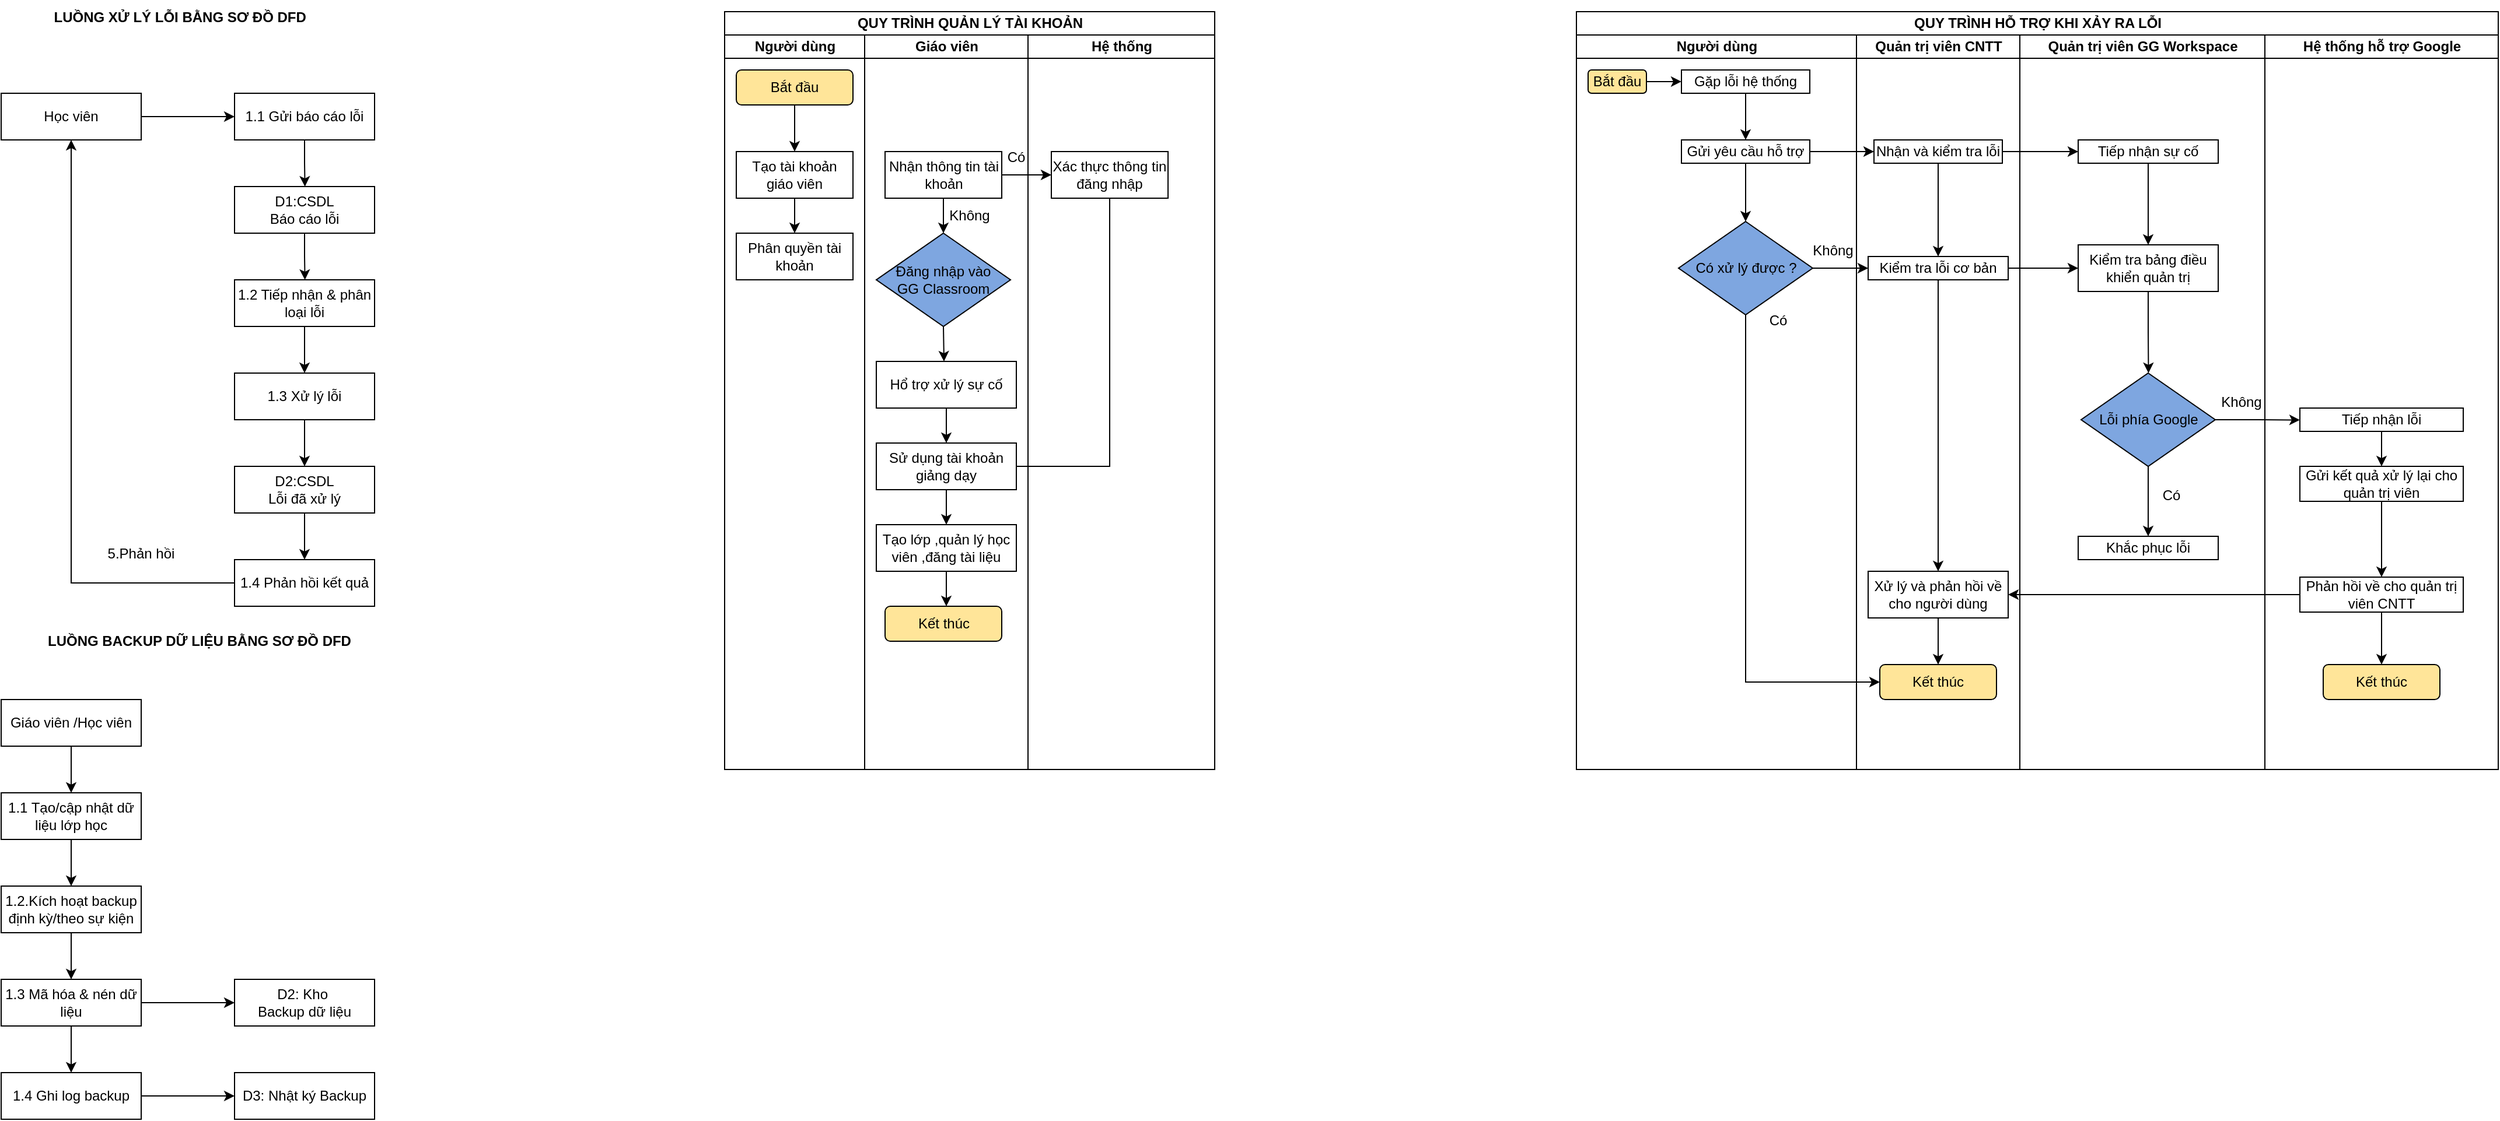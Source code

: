 <mxfile version="26.2.12">
  <diagram name="Page-1" id="2YBvvXClWsGukQMizWep">
    <mxGraphModel dx="2938" dy="1054" grid="1" gridSize="10" guides="1" tooltips="1" connect="1" arrows="1" fold="1" page="1" pageScale="1" pageWidth="850" pageHeight="1100" math="0" shadow="0">
      <root>
        <mxCell id="0" />
        <mxCell id="1" parent="0" />
        <mxCell id="YN-AbOxAB9IHfIeV8c2e-1" value="QUY TRÌNH QUẢN LÝ TÀI KHOẢN" style="swimlane;childLayout=stackLayout;resizeParent=1;resizeParentMax=0;startSize=20;html=1;" parent="1" vertex="1">
          <mxGeometry x="-180.0" y="50" width="420" height="650" as="geometry" />
        </mxCell>
        <mxCell id="YN-AbOxAB9IHfIeV8c2e-2" value="Người dùng" style="swimlane;startSize=20;html=1;" parent="YN-AbOxAB9IHfIeV8c2e-1" vertex="1">
          <mxGeometry y="20" width="120" height="630" as="geometry" />
        </mxCell>
        <mxCell id="YN-AbOxAB9IHfIeV8c2e-6" value="Bắt đầu" style="rounded=1;whiteSpace=wrap;html=1;fillColor=#FFE599;" parent="YN-AbOxAB9IHfIeV8c2e-2" vertex="1">
          <mxGeometry x="10" y="30" width="100" height="30" as="geometry" />
        </mxCell>
        <mxCell id="YN-AbOxAB9IHfIeV8c2e-8" value="Tạo tài khoản giáo viên" style="rounded=0;whiteSpace=wrap;html=1;" parent="YN-AbOxAB9IHfIeV8c2e-2" vertex="1">
          <mxGeometry x="10" y="100" width="100" height="40" as="geometry" />
        </mxCell>
        <mxCell id="YN-AbOxAB9IHfIeV8c2e-7" style="edgeStyle=orthogonalEdgeStyle;rounded=0;orthogonalLoop=1;jettySize=auto;html=1;exitX=0.5;exitY=1;exitDx=0;exitDy=0;" parent="YN-AbOxAB9IHfIeV8c2e-2" source="YN-AbOxAB9IHfIeV8c2e-6" target="YN-AbOxAB9IHfIeV8c2e-8" edge="1">
          <mxGeometry relative="1" as="geometry">
            <mxPoint x="60.0" y="90" as="targetPoint" />
          </mxGeometry>
        </mxCell>
        <mxCell id="YN-AbOxAB9IHfIeV8c2e-10" value="Phân quyền tài khoản" style="rounded=0;whiteSpace=wrap;html=1;" parent="YN-AbOxAB9IHfIeV8c2e-2" vertex="1">
          <mxGeometry x="10.0" y="170" width="100" height="40" as="geometry" />
        </mxCell>
        <mxCell id="YN-AbOxAB9IHfIeV8c2e-9" style="edgeStyle=orthogonalEdgeStyle;rounded=0;orthogonalLoop=1;jettySize=auto;html=1;exitX=0.5;exitY=1;exitDx=0;exitDy=0;" parent="YN-AbOxAB9IHfIeV8c2e-2" source="YN-AbOxAB9IHfIeV8c2e-8" target="YN-AbOxAB9IHfIeV8c2e-10" edge="1">
          <mxGeometry relative="1" as="geometry">
            <mxPoint x="60.0" y="170" as="targetPoint" />
          </mxGeometry>
        </mxCell>
        <mxCell id="YN-AbOxAB9IHfIeV8c2e-3" value="Giáo viên" style="swimlane;startSize=20;html=1;" parent="YN-AbOxAB9IHfIeV8c2e-1" vertex="1">
          <mxGeometry x="120" y="20" width="140" height="630" as="geometry" />
        </mxCell>
        <mxCell id="YN-AbOxAB9IHfIeV8c2e-15" style="edgeStyle=orthogonalEdgeStyle;rounded=0;orthogonalLoop=1;jettySize=auto;html=1;exitX=0.5;exitY=1;exitDx=0;exitDy=0;entryX=0.5;entryY=0;entryDx=0;entryDy=0;" parent="YN-AbOxAB9IHfIeV8c2e-3" source="YN-AbOxAB9IHfIeV8c2e-11" target="YN-AbOxAB9IHfIeV8c2e-13" edge="1">
          <mxGeometry relative="1" as="geometry" />
        </mxCell>
        <mxCell id="YN-AbOxAB9IHfIeV8c2e-24" style="edgeStyle=orthogonalEdgeStyle;rounded=0;orthogonalLoop=1;jettySize=auto;html=1;exitX=1;exitY=0.5;exitDx=0;exitDy=0;" parent="YN-AbOxAB9IHfIeV8c2e-3" source="YN-AbOxAB9IHfIeV8c2e-11" edge="1">
          <mxGeometry relative="1" as="geometry">
            <mxPoint x="160.0" y="120" as="targetPoint" />
          </mxGeometry>
        </mxCell>
        <mxCell id="YN-AbOxAB9IHfIeV8c2e-11" value="Nhận thông tin tài khoản" style="rounded=0;whiteSpace=wrap;html=1;" parent="YN-AbOxAB9IHfIeV8c2e-3" vertex="1">
          <mxGeometry x="17.5" y="100" width="100" height="40" as="geometry" />
        </mxCell>
        <mxCell id="YN-AbOxAB9IHfIeV8c2e-16" style="edgeStyle=orthogonalEdgeStyle;rounded=0;orthogonalLoop=1;jettySize=auto;html=1;exitX=0.5;exitY=1;exitDx=0;exitDy=0;" parent="YN-AbOxAB9IHfIeV8c2e-3" source="YN-AbOxAB9IHfIeV8c2e-13" edge="1">
          <mxGeometry relative="1" as="geometry">
            <mxPoint x="68.0" y="280" as="targetPoint" />
          </mxGeometry>
        </mxCell>
        <mxCell id="YN-AbOxAB9IHfIeV8c2e-13" value="Đăng nhập vào&lt;br&gt;GG Classroom" style="rhombus;whiteSpace=wrap;html=1;fillColor=#7EA6E0;" parent="YN-AbOxAB9IHfIeV8c2e-3" vertex="1">
          <mxGeometry x="10" y="170" width="115" height="80" as="geometry" />
        </mxCell>
        <mxCell id="YN-AbOxAB9IHfIeV8c2e-17" value="Hổ trợ xử lý sự cố" style="rounded=0;whiteSpace=wrap;html=1;" parent="YN-AbOxAB9IHfIeV8c2e-3" vertex="1">
          <mxGeometry x="10" y="280" width="120" height="40" as="geometry" />
        </mxCell>
        <mxCell id="YN-AbOxAB9IHfIeV8c2e-19" value="Sử dụng tài khoản giảng dạy" style="rounded=0;whiteSpace=wrap;html=1;" parent="YN-AbOxAB9IHfIeV8c2e-3" vertex="1">
          <mxGeometry x="10" y="350" width="120" height="40" as="geometry" />
        </mxCell>
        <mxCell id="YN-AbOxAB9IHfIeV8c2e-18" style="edgeStyle=orthogonalEdgeStyle;rounded=0;orthogonalLoop=1;jettySize=auto;html=1;exitX=0.5;exitY=1;exitDx=0;exitDy=0;" parent="YN-AbOxAB9IHfIeV8c2e-3" source="YN-AbOxAB9IHfIeV8c2e-17" target="YN-AbOxAB9IHfIeV8c2e-19" edge="1">
          <mxGeometry relative="1" as="geometry">
            <mxPoint x="70.0" y="360" as="targetPoint" />
          </mxGeometry>
        </mxCell>
        <mxCell id="YN-AbOxAB9IHfIeV8c2e-20" style="edgeStyle=orthogonalEdgeStyle;rounded=0;orthogonalLoop=1;jettySize=auto;html=1;exitX=0.5;exitY=1;exitDx=0;exitDy=0;" parent="YN-AbOxAB9IHfIeV8c2e-3" source="YN-AbOxAB9IHfIeV8c2e-19" edge="1">
          <mxGeometry relative="1" as="geometry">
            <mxPoint x="70.0" y="420" as="targetPoint" />
          </mxGeometry>
        </mxCell>
        <mxCell id="YN-AbOxAB9IHfIeV8c2e-28" value="Có" style="text;html=1;align=center;verticalAlign=middle;whiteSpace=wrap;rounded=0;" parent="YN-AbOxAB9IHfIeV8c2e-3" vertex="1">
          <mxGeometry x="100.0" y="90" width="60" height="30" as="geometry" />
        </mxCell>
        <mxCell id="YN-AbOxAB9IHfIeV8c2e-29" value="Không" style="text;html=1;align=center;verticalAlign=middle;whiteSpace=wrap;rounded=0;" parent="YN-AbOxAB9IHfIeV8c2e-3" vertex="1">
          <mxGeometry x="60.0" y="140" width="60" height="30" as="geometry" />
        </mxCell>
        <mxCell id="YN-AbOxAB9IHfIeV8c2e-44" style="edgeStyle=orthogonalEdgeStyle;rounded=0;orthogonalLoop=1;jettySize=auto;html=1;exitX=0.5;exitY=1;exitDx=0;exitDy=0;" parent="YN-AbOxAB9IHfIeV8c2e-3" source="YN-AbOxAB9IHfIeV8c2e-37" edge="1">
          <mxGeometry relative="1" as="geometry">
            <mxPoint x="70.0" y="490" as="targetPoint" />
          </mxGeometry>
        </mxCell>
        <mxCell id="YN-AbOxAB9IHfIeV8c2e-37" value="Tạo lớp ,quản lý học viên ,đăng tài liệu" style="rounded=0;whiteSpace=wrap;html=1;" parent="YN-AbOxAB9IHfIeV8c2e-3" vertex="1">
          <mxGeometry x="10" y="420" width="120" height="40" as="geometry" />
        </mxCell>
        <mxCell id="YN-AbOxAB9IHfIeV8c2e-36" value="Kết thúc" style="rounded=1;whiteSpace=wrap;html=1;fillColor=#FFE599;" parent="YN-AbOxAB9IHfIeV8c2e-3" vertex="1">
          <mxGeometry x="17.5" y="490" width="100" height="30" as="geometry" />
        </mxCell>
        <mxCell id="YN-AbOxAB9IHfIeV8c2e-5" value="Hệ thống" style="swimlane;startSize=20;html=1;" parent="YN-AbOxAB9IHfIeV8c2e-1" vertex="1">
          <mxGeometry x="260" y="20" width="160" height="630" as="geometry" />
        </mxCell>
        <mxCell id="YN-AbOxAB9IHfIeV8c2e-26" value="Xác thực thông tin đăng nhập" style="rounded=0;whiteSpace=wrap;html=1;" parent="YN-AbOxAB9IHfIeV8c2e-5" vertex="1">
          <mxGeometry x="20" y="100" width="100" height="40" as="geometry" />
        </mxCell>
        <mxCell id="YN-AbOxAB9IHfIeV8c2e-35" value="" style="endArrow=none;html=1;rounded=0;entryX=0.5;entryY=1;entryDx=0;entryDy=0;" parent="YN-AbOxAB9IHfIeV8c2e-1" source="YN-AbOxAB9IHfIeV8c2e-19" target="YN-AbOxAB9IHfIeV8c2e-26" edge="1">
          <mxGeometry width="50" height="50" relative="1" as="geometry">
            <mxPoint x="180.0" y="430" as="sourcePoint" />
            <mxPoint x="230.0" y="380" as="targetPoint" />
            <Array as="points">
              <mxPoint x="330.0" y="390" />
            </Array>
          </mxGeometry>
        </mxCell>
        <mxCell id="crW1MWPLfhh7JatGZTCZ-1" value="QUY TRÌNH HỖ TRỢ KHI XẢY RA LỖI" style="swimlane;childLayout=stackLayout;resizeParent=1;resizeParentMax=0;startSize=20;html=1;" vertex="1" parent="1">
          <mxGeometry x="550" y="50" width="790" height="650" as="geometry" />
        </mxCell>
        <mxCell id="crW1MWPLfhh7JatGZTCZ-2" value="Người dùng" style="swimlane;startSize=20;html=1;" vertex="1" parent="crW1MWPLfhh7JatGZTCZ-1">
          <mxGeometry y="20" width="240" height="630" as="geometry" />
        </mxCell>
        <mxCell id="crW1MWPLfhh7JatGZTCZ-26" style="edgeStyle=orthogonalEdgeStyle;rounded=0;orthogonalLoop=1;jettySize=auto;html=1;exitX=1;exitY=0.5;exitDx=0;exitDy=0;" edge="1" parent="crW1MWPLfhh7JatGZTCZ-2" source="crW1MWPLfhh7JatGZTCZ-3">
          <mxGeometry relative="1" as="geometry">
            <mxPoint x="90" y="39.963" as="targetPoint" />
          </mxGeometry>
        </mxCell>
        <mxCell id="crW1MWPLfhh7JatGZTCZ-3" value="Bắt đầu" style="rounded=1;whiteSpace=wrap;html=1;fillColor=#FFE599;" vertex="1" parent="crW1MWPLfhh7JatGZTCZ-2">
          <mxGeometry x="10" y="30" width="50" height="20" as="geometry" />
        </mxCell>
        <mxCell id="crW1MWPLfhh7JatGZTCZ-4" value="Gặp lỗi hệ thống" style="rounded=0;whiteSpace=wrap;html=1;" vertex="1" parent="crW1MWPLfhh7JatGZTCZ-2">
          <mxGeometry x="90" y="30" width="110" height="20" as="geometry" />
        </mxCell>
        <mxCell id="crW1MWPLfhh7JatGZTCZ-28" style="edgeStyle=orthogonalEdgeStyle;rounded=0;orthogonalLoop=1;jettySize=auto;html=1;exitX=0.5;exitY=1;exitDx=0;exitDy=0;entryX=0.5;entryY=0;entryDx=0;entryDy=0;" edge="1" parent="crW1MWPLfhh7JatGZTCZ-2" source="crW1MWPLfhh7JatGZTCZ-6" target="crW1MWPLfhh7JatGZTCZ-27">
          <mxGeometry relative="1" as="geometry" />
        </mxCell>
        <mxCell id="crW1MWPLfhh7JatGZTCZ-6" value="Gửi yêu cầu hỗ trợ" style="rounded=0;whiteSpace=wrap;html=1;" vertex="1" parent="crW1MWPLfhh7JatGZTCZ-2">
          <mxGeometry x="90" y="90" width="110" height="20" as="geometry" />
        </mxCell>
        <mxCell id="crW1MWPLfhh7JatGZTCZ-7" style="edgeStyle=orthogonalEdgeStyle;rounded=0;orthogonalLoop=1;jettySize=auto;html=1;exitX=0.5;exitY=1;exitDx=0;exitDy=0;" edge="1" parent="crW1MWPLfhh7JatGZTCZ-2" source="crW1MWPLfhh7JatGZTCZ-4" target="crW1MWPLfhh7JatGZTCZ-6">
          <mxGeometry relative="1" as="geometry">
            <mxPoint x="60.0" y="170" as="targetPoint" />
          </mxGeometry>
        </mxCell>
        <mxCell id="crW1MWPLfhh7JatGZTCZ-27" value="Có xử lý được ?" style="rhombus;whiteSpace=wrap;html=1;fillColor=#7EA6E0;" vertex="1" parent="crW1MWPLfhh7JatGZTCZ-2">
          <mxGeometry x="87.5" y="160" width="115" height="80" as="geometry" />
        </mxCell>
        <mxCell id="crW1MWPLfhh7JatGZTCZ-68" value="Không" style="text;html=1;align=center;verticalAlign=middle;whiteSpace=wrap;rounded=0;" vertex="1" parent="crW1MWPLfhh7JatGZTCZ-2">
          <mxGeometry x="190" y="170" width="60" height="30" as="geometry" />
        </mxCell>
        <mxCell id="crW1MWPLfhh7JatGZTCZ-69" value="Có" style="text;html=1;align=center;verticalAlign=middle;whiteSpace=wrap;rounded=0;" vertex="1" parent="crW1MWPLfhh7JatGZTCZ-2">
          <mxGeometry x="142.5" y="230" width="60" height="30" as="geometry" />
        </mxCell>
        <mxCell id="crW1MWPLfhh7JatGZTCZ-8" value="Quản trị viên CNTT" style="swimlane;startSize=20;html=1;" vertex="1" parent="crW1MWPLfhh7JatGZTCZ-1">
          <mxGeometry x="240" y="20" width="140" height="630" as="geometry" />
        </mxCell>
        <mxCell id="crW1MWPLfhh7JatGZTCZ-30" style="edgeStyle=orthogonalEdgeStyle;rounded=0;orthogonalLoop=1;jettySize=auto;html=1;exitX=0.5;exitY=1;exitDx=0;exitDy=0;" edge="1" parent="crW1MWPLfhh7JatGZTCZ-8" source="crW1MWPLfhh7JatGZTCZ-11" target="crW1MWPLfhh7JatGZTCZ-14">
          <mxGeometry relative="1" as="geometry" />
        </mxCell>
        <mxCell id="crW1MWPLfhh7JatGZTCZ-11" value="Nhận và kiểm tra lỗi" style="rounded=0;whiteSpace=wrap;html=1;" vertex="1" parent="crW1MWPLfhh7JatGZTCZ-8">
          <mxGeometry x="15" y="90" width="110" height="20" as="geometry" />
        </mxCell>
        <mxCell id="crW1MWPLfhh7JatGZTCZ-14" value="Kiểm tra lỗi cơ bản" style="rounded=0;whiteSpace=wrap;html=1;" vertex="1" parent="crW1MWPLfhh7JatGZTCZ-8">
          <mxGeometry x="10" y="190" width="120" height="20" as="geometry" />
        </mxCell>
        <mxCell id="crW1MWPLfhh7JatGZTCZ-60" style="edgeStyle=orthogonalEdgeStyle;rounded=0;orthogonalLoop=1;jettySize=auto;html=1;exitX=0.5;exitY=1;exitDx=0;exitDy=0;" edge="1" parent="crW1MWPLfhh7JatGZTCZ-8" source="crW1MWPLfhh7JatGZTCZ-15" target="crW1MWPLfhh7JatGZTCZ-22">
          <mxGeometry relative="1" as="geometry" />
        </mxCell>
        <mxCell id="crW1MWPLfhh7JatGZTCZ-15" value="Xử lý và phản hồi về cho người dùng" style="rounded=0;whiteSpace=wrap;html=1;" vertex="1" parent="crW1MWPLfhh7JatGZTCZ-8">
          <mxGeometry x="10" y="460" width="120" height="40" as="geometry" />
        </mxCell>
        <mxCell id="crW1MWPLfhh7JatGZTCZ-16" style="edgeStyle=orthogonalEdgeStyle;rounded=0;orthogonalLoop=1;jettySize=auto;html=1;exitX=0.5;exitY=1;exitDx=0;exitDy=0;" edge="1" parent="crW1MWPLfhh7JatGZTCZ-8" source="crW1MWPLfhh7JatGZTCZ-14" target="crW1MWPLfhh7JatGZTCZ-15">
          <mxGeometry relative="1" as="geometry">
            <mxPoint x="70.0" y="360" as="targetPoint" />
          </mxGeometry>
        </mxCell>
        <mxCell id="crW1MWPLfhh7JatGZTCZ-22" value="Kết thúc" style="rounded=1;whiteSpace=wrap;html=1;fillColor=#FFE599;" vertex="1" parent="crW1MWPLfhh7JatGZTCZ-8">
          <mxGeometry x="20.0" y="540" width="100" height="30" as="geometry" />
        </mxCell>
        <mxCell id="crW1MWPLfhh7JatGZTCZ-23" value="Quản trị viên GG Workspace" style="swimlane;startSize=20;html=1;" vertex="1" parent="crW1MWPLfhh7JatGZTCZ-1">
          <mxGeometry x="380" y="20" width="210" height="630" as="geometry" />
        </mxCell>
        <mxCell id="crW1MWPLfhh7JatGZTCZ-48" style="edgeStyle=orthogonalEdgeStyle;rounded=0;orthogonalLoop=1;jettySize=auto;html=1;exitX=0.5;exitY=1;exitDx=0;exitDy=0;" edge="1" parent="crW1MWPLfhh7JatGZTCZ-23" source="crW1MWPLfhh7JatGZTCZ-24" target="crW1MWPLfhh7JatGZTCZ-47">
          <mxGeometry relative="1" as="geometry" />
        </mxCell>
        <mxCell id="crW1MWPLfhh7JatGZTCZ-24" value="Tiếp nhận sự cố" style="rounded=0;whiteSpace=wrap;html=1;" vertex="1" parent="crW1MWPLfhh7JatGZTCZ-23">
          <mxGeometry x="50" y="90" width="120" height="20" as="geometry" />
        </mxCell>
        <mxCell id="crW1MWPLfhh7JatGZTCZ-49" style="edgeStyle=orthogonalEdgeStyle;rounded=0;orthogonalLoop=1;jettySize=auto;html=1;exitX=0.5;exitY=1;exitDx=0;exitDy=0;" edge="1" parent="crW1MWPLfhh7JatGZTCZ-23" source="crW1MWPLfhh7JatGZTCZ-47">
          <mxGeometry relative="1" as="geometry">
            <mxPoint x="110.259" y="290.0" as="targetPoint" />
          </mxGeometry>
        </mxCell>
        <mxCell id="crW1MWPLfhh7JatGZTCZ-47" value="Kiểm tra bảng điều khiển quản trị" style="rounded=0;whiteSpace=wrap;html=1;" vertex="1" parent="crW1MWPLfhh7JatGZTCZ-23">
          <mxGeometry x="50" y="180" width="120" height="40" as="geometry" />
        </mxCell>
        <mxCell id="crW1MWPLfhh7JatGZTCZ-54" style="edgeStyle=orthogonalEdgeStyle;rounded=0;orthogonalLoop=1;jettySize=auto;html=1;exitX=0.5;exitY=1;exitDx=0;exitDy=0;" edge="1" parent="crW1MWPLfhh7JatGZTCZ-23" source="crW1MWPLfhh7JatGZTCZ-51" target="crW1MWPLfhh7JatGZTCZ-53">
          <mxGeometry relative="1" as="geometry" />
        </mxCell>
        <mxCell id="crW1MWPLfhh7JatGZTCZ-56" style="edgeStyle=orthogonalEdgeStyle;rounded=0;orthogonalLoop=1;jettySize=auto;html=1;exitX=1;exitY=0.5;exitDx=0;exitDy=0;" edge="1" parent="crW1MWPLfhh7JatGZTCZ-23" source="crW1MWPLfhh7JatGZTCZ-51">
          <mxGeometry relative="1" as="geometry">
            <mxPoint x="240" y="330.235" as="targetPoint" />
          </mxGeometry>
        </mxCell>
        <mxCell id="crW1MWPLfhh7JatGZTCZ-51" value="Lỗi phía Google" style="rhombus;whiteSpace=wrap;html=1;fillColor=#7EA6E0;" vertex="1" parent="crW1MWPLfhh7JatGZTCZ-23">
          <mxGeometry x="52.5" y="290" width="115" height="80" as="geometry" />
        </mxCell>
        <mxCell id="crW1MWPLfhh7JatGZTCZ-53" value="Khắc phục lỗi" style="rounded=0;whiteSpace=wrap;html=1;" vertex="1" parent="crW1MWPLfhh7JatGZTCZ-23">
          <mxGeometry x="50" y="430" width="120" height="20" as="geometry" />
        </mxCell>
        <mxCell id="crW1MWPLfhh7JatGZTCZ-70" value="Không" style="text;html=1;align=center;verticalAlign=middle;whiteSpace=wrap;rounded=0;" vertex="1" parent="crW1MWPLfhh7JatGZTCZ-23">
          <mxGeometry x="160" y="300" width="60" height="30" as="geometry" />
        </mxCell>
        <mxCell id="crW1MWPLfhh7JatGZTCZ-71" value="Có" style="text;html=1;align=center;verticalAlign=middle;whiteSpace=wrap;rounded=0;" vertex="1" parent="crW1MWPLfhh7JatGZTCZ-23">
          <mxGeometry x="100" y="380" width="60" height="30" as="geometry" />
        </mxCell>
        <mxCell id="crW1MWPLfhh7JatGZTCZ-55" value="Hệ thống hỗ trợ Google" style="swimlane;startSize=20;html=1;" vertex="1" parent="crW1MWPLfhh7JatGZTCZ-1">
          <mxGeometry x="590" y="20" width="200" height="630" as="geometry" />
        </mxCell>
        <mxCell id="crW1MWPLfhh7JatGZTCZ-59" style="edgeStyle=orthogonalEdgeStyle;rounded=0;orthogonalLoop=1;jettySize=auto;html=1;exitX=0.5;exitY=1;exitDx=0;exitDy=0;" edge="1" parent="crW1MWPLfhh7JatGZTCZ-55" source="crW1MWPLfhh7JatGZTCZ-57" target="crW1MWPLfhh7JatGZTCZ-58">
          <mxGeometry relative="1" as="geometry" />
        </mxCell>
        <mxCell id="crW1MWPLfhh7JatGZTCZ-57" value="Tiếp nhận lỗi" style="rounded=0;whiteSpace=wrap;html=1;" vertex="1" parent="crW1MWPLfhh7JatGZTCZ-55">
          <mxGeometry x="30" y="320" width="140" height="20" as="geometry" />
        </mxCell>
        <mxCell id="crW1MWPLfhh7JatGZTCZ-73" style="edgeStyle=orthogonalEdgeStyle;rounded=0;orthogonalLoop=1;jettySize=auto;html=1;exitX=0.5;exitY=1;exitDx=0;exitDy=0;" edge="1" parent="crW1MWPLfhh7JatGZTCZ-55" source="crW1MWPLfhh7JatGZTCZ-58">
          <mxGeometry relative="1" as="geometry">
            <mxPoint x="100.03" y="400.091" as="targetPoint" />
          </mxGeometry>
        </mxCell>
        <mxCell id="crW1MWPLfhh7JatGZTCZ-74" style="edgeStyle=orthogonalEdgeStyle;rounded=0;orthogonalLoop=1;jettySize=auto;html=1;exitX=0.5;exitY=1;exitDx=0;exitDy=0;entryX=0.5;entryY=0;entryDx=0;entryDy=0;" edge="1" parent="crW1MWPLfhh7JatGZTCZ-55" source="crW1MWPLfhh7JatGZTCZ-58" target="crW1MWPLfhh7JatGZTCZ-61">
          <mxGeometry relative="1" as="geometry" />
        </mxCell>
        <mxCell id="crW1MWPLfhh7JatGZTCZ-58" value="Gửi kết quả xử lý lại cho quản trị viên" style="rounded=0;whiteSpace=wrap;html=1;" vertex="1" parent="crW1MWPLfhh7JatGZTCZ-55">
          <mxGeometry x="30" y="370" width="140" height="30" as="geometry" />
        </mxCell>
        <mxCell id="crW1MWPLfhh7JatGZTCZ-66" style="edgeStyle=orthogonalEdgeStyle;rounded=0;orthogonalLoop=1;jettySize=auto;html=1;exitX=0.5;exitY=1;exitDx=0;exitDy=0;entryX=0.5;entryY=0;entryDx=0;entryDy=0;" edge="1" parent="crW1MWPLfhh7JatGZTCZ-55" source="crW1MWPLfhh7JatGZTCZ-61" target="crW1MWPLfhh7JatGZTCZ-65">
          <mxGeometry relative="1" as="geometry" />
        </mxCell>
        <mxCell id="crW1MWPLfhh7JatGZTCZ-61" value="Phản hồi về cho quản trị viên CNTT" style="rounded=0;whiteSpace=wrap;html=1;" vertex="1" parent="crW1MWPLfhh7JatGZTCZ-55">
          <mxGeometry x="30" y="465" width="140" height="30" as="geometry" />
        </mxCell>
        <mxCell id="crW1MWPLfhh7JatGZTCZ-65" value="Kết thúc" style="rounded=1;whiteSpace=wrap;html=1;fillColor=#FFE599;" vertex="1" parent="crW1MWPLfhh7JatGZTCZ-55">
          <mxGeometry x="50.0" y="540" width="100" height="30" as="geometry" />
        </mxCell>
        <mxCell id="crW1MWPLfhh7JatGZTCZ-32" style="edgeStyle=orthogonalEdgeStyle;rounded=0;orthogonalLoop=1;jettySize=auto;html=1;exitX=1;exitY=0.5;exitDx=0;exitDy=0;entryX=0;entryY=0.5;entryDx=0;entryDy=0;" edge="1" parent="crW1MWPLfhh7JatGZTCZ-1" source="crW1MWPLfhh7JatGZTCZ-27" target="crW1MWPLfhh7JatGZTCZ-14">
          <mxGeometry relative="1" as="geometry" />
        </mxCell>
        <mxCell id="crW1MWPLfhh7JatGZTCZ-33" style="edgeStyle=orthogonalEdgeStyle;rounded=0;orthogonalLoop=1;jettySize=auto;html=1;exitX=1;exitY=0.5;exitDx=0;exitDy=0;" edge="1" parent="crW1MWPLfhh7JatGZTCZ-1" source="crW1MWPLfhh7JatGZTCZ-6" target="crW1MWPLfhh7JatGZTCZ-11">
          <mxGeometry relative="1" as="geometry" />
        </mxCell>
        <mxCell id="crW1MWPLfhh7JatGZTCZ-34" style="edgeStyle=orthogonalEdgeStyle;rounded=0;orthogonalLoop=1;jettySize=auto;html=1;exitX=1;exitY=0.5;exitDx=0;exitDy=0;entryX=0;entryY=0.5;entryDx=0;entryDy=0;" edge="1" parent="crW1MWPLfhh7JatGZTCZ-1" source="crW1MWPLfhh7JatGZTCZ-11" target="crW1MWPLfhh7JatGZTCZ-24">
          <mxGeometry relative="1" as="geometry">
            <mxPoint x="410" y="119.963" as="targetPoint" />
          </mxGeometry>
        </mxCell>
        <mxCell id="crW1MWPLfhh7JatGZTCZ-50" style="edgeStyle=orthogonalEdgeStyle;rounded=0;orthogonalLoop=1;jettySize=auto;html=1;exitX=1;exitY=0.5;exitDx=0;exitDy=0;entryX=0;entryY=0.5;entryDx=0;entryDy=0;" edge="1" parent="crW1MWPLfhh7JatGZTCZ-1" source="crW1MWPLfhh7JatGZTCZ-14" target="crW1MWPLfhh7JatGZTCZ-47">
          <mxGeometry relative="1" as="geometry" />
        </mxCell>
        <mxCell id="crW1MWPLfhh7JatGZTCZ-63" style="edgeStyle=orthogonalEdgeStyle;rounded=0;orthogonalLoop=1;jettySize=auto;html=1;exitX=0;exitY=0.5;exitDx=0;exitDy=0;entryX=1;entryY=0.5;entryDx=0;entryDy=0;" edge="1" parent="crW1MWPLfhh7JatGZTCZ-1" source="crW1MWPLfhh7JatGZTCZ-61" target="crW1MWPLfhh7JatGZTCZ-15">
          <mxGeometry relative="1" as="geometry" />
        </mxCell>
        <mxCell id="crW1MWPLfhh7JatGZTCZ-67" style="edgeStyle=orthogonalEdgeStyle;rounded=0;orthogonalLoop=1;jettySize=auto;html=1;exitX=0.5;exitY=1;exitDx=0;exitDy=0;entryX=0;entryY=0.5;entryDx=0;entryDy=0;" edge="1" parent="crW1MWPLfhh7JatGZTCZ-1" source="crW1MWPLfhh7JatGZTCZ-27" target="crW1MWPLfhh7JatGZTCZ-22">
          <mxGeometry relative="1" as="geometry" />
        </mxCell>
        <mxCell id="crW1MWPLfhh7JatGZTCZ-76" style="edgeStyle=orthogonalEdgeStyle;rounded=0;orthogonalLoop=1;jettySize=auto;html=1;exitX=1;exitY=0.5;exitDx=0;exitDy=0;" edge="1" parent="1" source="crW1MWPLfhh7JatGZTCZ-75" target="crW1MWPLfhh7JatGZTCZ-77">
          <mxGeometry relative="1" as="geometry">
            <mxPoint x="-600" y="140.444" as="targetPoint" />
          </mxGeometry>
        </mxCell>
        <mxCell id="crW1MWPLfhh7JatGZTCZ-75" value="Học viên" style="rounded=0;whiteSpace=wrap;html=1;" vertex="1" parent="1">
          <mxGeometry x="-800" y="120" width="120" height="40" as="geometry" />
        </mxCell>
        <mxCell id="crW1MWPLfhh7JatGZTCZ-78" style="edgeStyle=orthogonalEdgeStyle;rounded=0;orthogonalLoop=1;jettySize=auto;html=1;exitX=0.5;exitY=1;exitDx=0;exitDy=0;" edge="1" parent="1" source="crW1MWPLfhh7JatGZTCZ-77">
          <mxGeometry relative="1" as="geometry">
            <mxPoint x="-539.667" y="200" as="targetPoint" />
          </mxGeometry>
        </mxCell>
        <mxCell id="crW1MWPLfhh7JatGZTCZ-77" value="1.1 Gửi báo cáo lỗi" style="rounded=0;whiteSpace=wrap;html=1;" vertex="1" parent="1">
          <mxGeometry x="-600" y="120" width="120" height="40" as="geometry" />
        </mxCell>
        <mxCell id="crW1MWPLfhh7JatGZTCZ-81" style="edgeStyle=orthogonalEdgeStyle;rounded=0;orthogonalLoop=1;jettySize=auto;html=1;exitX=0.5;exitY=1;exitDx=0;exitDy=0;" edge="1" parent="1" source="crW1MWPLfhh7JatGZTCZ-80">
          <mxGeometry relative="1" as="geometry">
            <mxPoint x="-539.667" y="280" as="targetPoint" />
          </mxGeometry>
        </mxCell>
        <mxCell id="crW1MWPLfhh7JatGZTCZ-80" value="D1:CSDL&lt;br&gt;Báo cáo lỗi" style="rounded=0;whiteSpace=wrap;html=1;" vertex="1" parent="1">
          <mxGeometry x="-600" y="200" width="120" height="40" as="geometry" />
        </mxCell>
        <mxCell id="crW1MWPLfhh7JatGZTCZ-84" style="edgeStyle=orthogonalEdgeStyle;rounded=0;orthogonalLoop=1;jettySize=auto;html=1;exitX=0.5;exitY=1;exitDx=0;exitDy=0;entryX=0.5;entryY=0;entryDx=0;entryDy=0;" edge="1" parent="1" source="crW1MWPLfhh7JatGZTCZ-82" target="crW1MWPLfhh7JatGZTCZ-83">
          <mxGeometry relative="1" as="geometry" />
        </mxCell>
        <mxCell id="crW1MWPLfhh7JatGZTCZ-82" value="1.2 Tiếp nhận &amp;amp; phân loại lỗi" style="rounded=0;whiteSpace=wrap;html=1;" vertex="1" parent="1">
          <mxGeometry x="-600" y="280" width="120" height="40" as="geometry" />
        </mxCell>
        <mxCell id="crW1MWPLfhh7JatGZTCZ-87" style="edgeStyle=orthogonalEdgeStyle;rounded=0;orthogonalLoop=1;jettySize=auto;html=1;exitX=0.5;exitY=1;exitDx=0;exitDy=0;entryX=0.5;entryY=0;entryDx=0;entryDy=0;" edge="1" parent="1" source="crW1MWPLfhh7JatGZTCZ-83" target="crW1MWPLfhh7JatGZTCZ-85">
          <mxGeometry relative="1" as="geometry" />
        </mxCell>
        <mxCell id="crW1MWPLfhh7JatGZTCZ-83" value="1.3 Xử lý lỗi" style="rounded=0;whiteSpace=wrap;html=1;" vertex="1" parent="1">
          <mxGeometry x="-600" y="360" width="120" height="40" as="geometry" />
        </mxCell>
        <mxCell id="crW1MWPLfhh7JatGZTCZ-88" style="edgeStyle=orthogonalEdgeStyle;rounded=0;orthogonalLoop=1;jettySize=auto;html=1;exitX=0.5;exitY=1;exitDx=0;exitDy=0;" edge="1" parent="1" source="crW1MWPLfhh7JatGZTCZ-85" target="crW1MWPLfhh7JatGZTCZ-86">
          <mxGeometry relative="1" as="geometry" />
        </mxCell>
        <mxCell id="crW1MWPLfhh7JatGZTCZ-85" value="D2:CSDL&lt;br&gt;Lỗi đã xử lý" style="rounded=0;whiteSpace=wrap;html=1;" vertex="1" parent="1">
          <mxGeometry x="-600" y="440" width="120" height="40" as="geometry" />
        </mxCell>
        <mxCell id="crW1MWPLfhh7JatGZTCZ-90" style="edgeStyle=orthogonalEdgeStyle;rounded=0;orthogonalLoop=1;jettySize=auto;html=1;exitX=0;exitY=0.5;exitDx=0;exitDy=0;entryX=0.5;entryY=1;entryDx=0;entryDy=0;" edge="1" parent="1" source="crW1MWPLfhh7JatGZTCZ-86" target="crW1MWPLfhh7JatGZTCZ-75">
          <mxGeometry relative="1" as="geometry" />
        </mxCell>
        <mxCell id="crW1MWPLfhh7JatGZTCZ-86" value="1.4 Phản hồi kết quả" style="rounded=0;whiteSpace=wrap;html=1;" vertex="1" parent="1">
          <mxGeometry x="-600" y="520" width="120" height="40" as="geometry" />
        </mxCell>
        <mxCell id="crW1MWPLfhh7JatGZTCZ-91" value="5.Phản hồi" style="text;html=1;align=center;verticalAlign=middle;whiteSpace=wrap;rounded=0;" vertex="1" parent="1">
          <mxGeometry x="-710" y="500" width="60" height="30" as="geometry" />
        </mxCell>
        <mxCell id="crW1MWPLfhh7JatGZTCZ-92" style="edgeStyle=orthogonalEdgeStyle;rounded=0;orthogonalLoop=1;jettySize=auto;html=1;exitX=0.5;exitY=1;exitDx=0;exitDy=0;" edge="1" parent="1" source="crW1MWPLfhh7JatGZTCZ-91" target="crW1MWPLfhh7JatGZTCZ-91">
          <mxGeometry relative="1" as="geometry" />
        </mxCell>
        <mxCell id="crW1MWPLfhh7JatGZTCZ-93" value="LUỒNG XỬ LÝ LỖI BẰNG SƠ ĐỒ DFD&amp;nbsp;" style="text;html=1;align=center;verticalAlign=middle;whiteSpace=wrap;rounded=0;fontStyle=1" vertex="1" parent="1">
          <mxGeometry x="-780" y="40" width="270" height="30" as="geometry" />
        </mxCell>
        <mxCell id="crW1MWPLfhh7JatGZTCZ-98" style="edgeStyle=orthogonalEdgeStyle;rounded=0;orthogonalLoop=1;jettySize=auto;html=1;exitX=0.5;exitY=1;exitDx=0;exitDy=0;entryX=0.5;entryY=0;entryDx=0;entryDy=0;" edge="1" parent="1" source="crW1MWPLfhh7JatGZTCZ-96" target="crW1MWPLfhh7JatGZTCZ-97">
          <mxGeometry relative="1" as="geometry" />
        </mxCell>
        <mxCell id="crW1MWPLfhh7JatGZTCZ-96" value="Giáo viên /Học viên" style="rounded=0;whiteSpace=wrap;html=1;" vertex="1" parent="1">
          <mxGeometry x="-800" y="640" width="120" height="40" as="geometry" />
        </mxCell>
        <mxCell id="crW1MWPLfhh7JatGZTCZ-101" style="edgeStyle=orthogonalEdgeStyle;rounded=0;orthogonalLoop=1;jettySize=auto;html=1;exitX=0.5;exitY=1;exitDx=0;exitDy=0;" edge="1" parent="1" source="crW1MWPLfhh7JatGZTCZ-97" target="crW1MWPLfhh7JatGZTCZ-99">
          <mxGeometry relative="1" as="geometry" />
        </mxCell>
        <mxCell id="crW1MWPLfhh7JatGZTCZ-97" value="1.1 Tạo/cập nhật dữ liệu lớp học" style="rounded=0;whiteSpace=wrap;html=1;" vertex="1" parent="1">
          <mxGeometry x="-800" y="720" width="120" height="40" as="geometry" />
        </mxCell>
        <mxCell id="crW1MWPLfhh7JatGZTCZ-104" style="edgeStyle=orthogonalEdgeStyle;rounded=0;orthogonalLoop=1;jettySize=auto;html=1;exitX=0.5;exitY=1;exitDx=0;exitDy=0;" edge="1" parent="1" source="crW1MWPLfhh7JatGZTCZ-99" target="crW1MWPLfhh7JatGZTCZ-102">
          <mxGeometry relative="1" as="geometry" />
        </mxCell>
        <mxCell id="crW1MWPLfhh7JatGZTCZ-99" value="1.2.Kích hoạt backup định kỳ/theo sự kiện" style="rounded=0;whiteSpace=wrap;html=1;" vertex="1" parent="1">
          <mxGeometry x="-800" y="800" width="120" height="40" as="geometry" />
        </mxCell>
        <mxCell id="crW1MWPLfhh7JatGZTCZ-105" style="edgeStyle=orthogonalEdgeStyle;rounded=0;orthogonalLoop=1;jettySize=auto;html=1;exitX=0.5;exitY=1;exitDx=0;exitDy=0;entryX=0.5;entryY=0;entryDx=0;entryDy=0;" edge="1" parent="1" source="crW1MWPLfhh7JatGZTCZ-102" target="crW1MWPLfhh7JatGZTCZ-103">
          <mxGeometry relative="1" as="geometry" />
        </mxCell>
        <mxCell id="crW1MWPLfhh7JatGZTCZ-108" style="edgeStyle=orthogonalEdgeStyle;rounded=0;orthogonalLoop=1;jettySize=auto;html=1;exitX=1;exitY=0.5;exitDx=0;exitDy=0;" edge="1" parent="1" source="crW1MWPLfhh7JatGZTCZ-102" target="crW1MWPLfhh7JatGZTCZ-106">
          <mxGeometry relative="1" as="geometry" />
        </mxCell>
        <mxCell id="crW1MWPLfhh7JatGZTCZ-102" value="1.3 Mã hóa &amp;amp; nén dữ liệu" style="rounded=0;whiteSpace=wrap;html=1;" vertex="1" parent="1">
          <mxGeometry x="-800" y="880" width="120" height="40" as="geometry" />
        </mxCell>
        <mxCell id="crW1MWPLfhh7JatGZTCZ-109" style="edgeStyle=orthogonalEdgeStyle;rounded=0;orthogonalLoop=1;jettySize=auto;html=1;exitX=1;exitY=0.5;exitDx=0;exitDy=0;entryX=0;entryY=0.5;entryDx=0;entryDy=0;" edge="1" parent="1" source="crW1MWPLfhh7JatGZTCZ-103" target="crW1MWPLfhh7JatGZTCZ-107">
          <mxGeometry relative="1" as="geometry" />
        </mxCell>
        <mxCell id="crW1MWPLfhh7JatGZTCZ-103" value="1.4 Ghi log backup" style="rounded=0;whiteSpace=wrap;html=1;" vertex="1" parent="1">
          <mxGeometry x="-800" y="960" width="120" height="40" as="geometry" />
        </mxCell>
        <mxCell id="crW1MWPLfhh7JatGZTCZ-106" value="D2: Kho&amp;nbsp;&lt;br&gt;Backup dữ liệu" style="rounded=0;whiteSpace=wrap;html=1;" vertex="1" parent="1">
          <mxGeometry x="-600" y="880" width="120" height="40" as="geometry" />
        </mxCell>
        <mxCell id="crW1MWPLfhh7JatGZTCZ-107" value="D3: Nhật ký Backup" style="rounded=0;whiteSpace=wrap;html=1;" vertex="1" parent="1">
          <mxGeometry x="-600" y="960" width="120" height="40" as="geometry" />
        </mxCell>
        <mxCell id="crW1MWPLfhh7JatGZTCZ-110" value="LUỒNG BACKUP DỮ LIỆU BẰNG SƠ ĐỒ DFD" style="text;html=1;align=center;verticalAlign=middle;whiteSpace=wrap;rounded=0;fontStyle=1" vertex="1" parent="1">
          <mxGeometry x="-770" y="570" width="280" height="40" as="geometry" />
        </mxCell>
      </root>
    </mxGraphModel>
  </diagram>
</mxfile>
